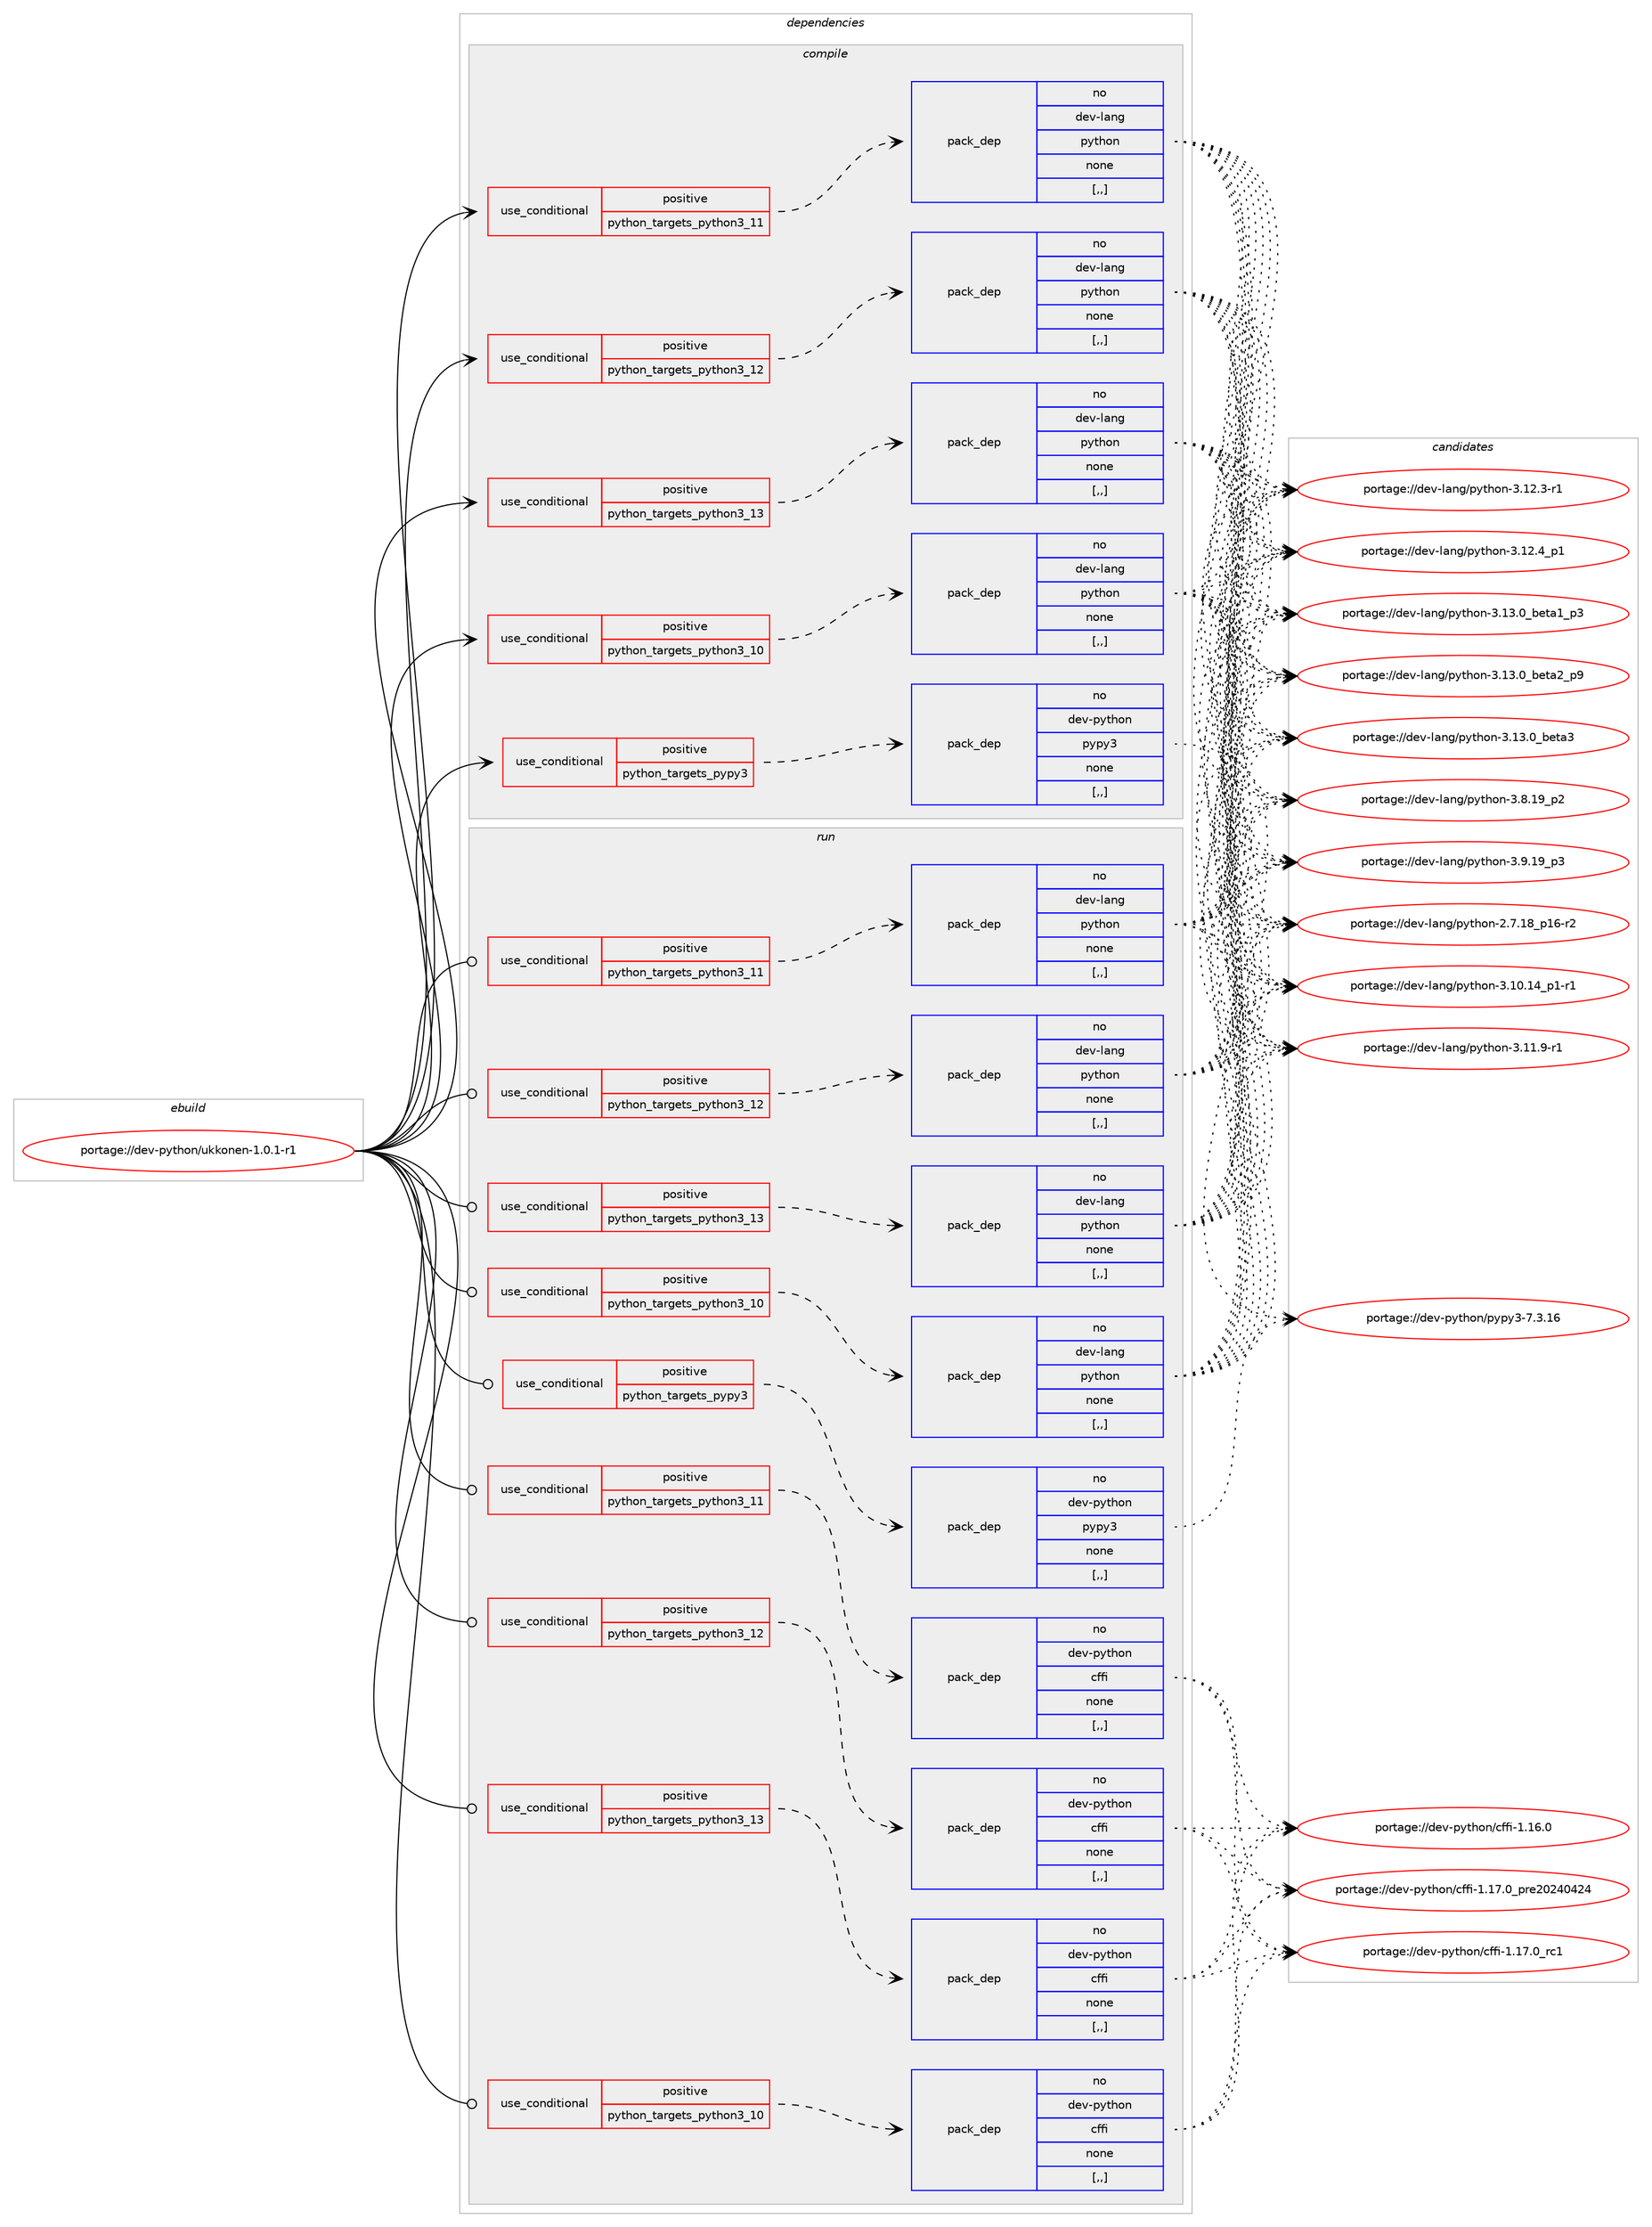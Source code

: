 digraph prolog {

# *************
# Graph options
# *************

newrank=true;
concentrate=true;
compound=true;
graph [rankdir=LR,fontname=Helvetica,fontsize=10,ranksep=1.5];#, ranksep=2.5, nodesep=0.2];
edge  [arrowhead=vee];
node  [fontname=Helvetica,fontsize=10];

# **********
# The ebuild
# **********

subgraph cluster_leftcol {
color=gray;
rank=same;
label=<<i>ebuild</i>>;
id [label="portage://dev-python/ukkonen-1.0.1-r1", color=red, width=4, href="../dev-python/ukkonen-1.0.1-r1.svg"];
}

# ****************
# The dependencies
# ****************

subgraph cluster_midcol {
color=gray;
label=<<i>dependencies</i>>;
subgraph cluster_compile {
fillcolor="#eeeeee";
style=filled;
label=<<i>compile</i>>;
subgraph cond39478 {
dependency162261 [label=<<TABLE BORDER="0" CELLBORDER="1" CELLSPACING="0" CELLPADDING="4"><TR><TD ROWSPAN="3" CELLPADDING="10">use_conditional</TD></TR><TR><TD>positive</TD></TR><TR><TD>python_targets_pypy3</TD></TR></TABLE>>, shape=none, color=red];
subgraph pack121543 {
dependency162262 [label=<<TABLE BORDER="0" CELLBORDER="1" CELLSPACING="0" CELLPADDING="4" WIDTH="220"><TR><TD ROWSPAN="6" CELLPADDING="30">pack_dep</TD></TR><TR><TD WIDTH="110">no</TD></TR><TR><TD>dev-python</TD></TR><TR><TD>pypy3</TD></TR><TR><TD>none</TD></TR><TR><TD>[,,]</TD></TR></TABLE>>, shape=none, color=blue];
}
dependency162261:e -> dependency162262:w [weight=20,style="dashed",arrowhead="vee"];
}
id:e -> dependency162261:w [weight=20,style="solid",arrowhead="vee"];
subgraph cond39479 {
dependency162263 [label=<<TABLE BORDER="0" CELLBORDER="1" CELLSPACING="0" CELLPADDING="4"><TR><TD ROWSPAN="3" CELLPADDING="10">use_conditional</TD></TR><TR><TD>positive</TD></TR><TR><TD>python_targets_python3_10</TD></TR></TABLE>>, shape=none, color=red];
subgraph pack121544 {
dependency162264 [label=<<TABLE BORDER="0" CELLBORDER="1" CELLSPACING="0" CELLPADDING="4" WIDTH="220"><TR><TD ROWSPAN="6" CELLPADDING="30">pack_dep</TD></TR><TR><TD WIDTH="110">no</TD></TR><TR><TD>dev-lang</TD></TR><TR><TD>python</TD></TR><TR><TD>none</TD></TR><TR><TD>[,,]</TD></TR></TABLE>>, shape=none, color=blue];
}
dependency162263:e -> dependency162264:w [weight=20,style="dashed",arrowhead="vee"];
}
id:e -> dependency162263:w [weight=20,style="solid",arrowhead="vee"];
subgraph cond39480 {
dependency162265 [label=<<TABLE BORDER="0" CELLBORDER="1" CELLSPACING="0" CELLPADDING="4"><TR><TD ROWSPAN="3" CELLPADDING="10">use_conditional</TD></TR><TR><TD>positive</TD></TR><TR><TD>python_targets_python3_11</TD></TR></TABLE>>, shape=none, color=red];
subgraph pack121545 {
dependency162266 [label=<<TABLE BORDER="0" CELLBORDER="1" CELLSPACING="0" CELLPADDING="4" WIDTH="220"><TR><TD ROWSPAN="6" CELLPADDING="30">pack_dep</TD></TR><TR><TD WIDTH="110">no</TD></TR><TR><TD>dev-lang</TD></TR><TR><TD>python</TD></TR><TR><TD>none</TD></TR><TR><TD>[,,]</TD></TR></TABLE>>, shape=none, color=blue];
}
dependency162265:e -> dependency162266:w [weight=20,style="dashed",arrowhead="vee"];
}
id:e -> dependency162265:w [weight=20,style="solid",arrowhead="vee"];
subgraph cond39481 {
dependency162267 [label=<<TABLE BORDER="0" CELLBORDER="1" CELLSPACING="0" CELLPADDING="4"><TR><TD ROWSPAN="3" CELLPADDING="10">use_conditional</TD></TR><TR><TD>positive</TD></TR><TR><TD>python_targets_python3_12</TD></TR></TABLE>>, shape=none, color=red];
subgraph pack121546 {
dependency162268 [label=<<TABLE BORDER="0" CELLBORDER="1" CELLSPACING="0" CELLPADDING="4" WIDTH="220"><TR><TD ROWSPAN="6" CELLPADDING="30">pack_dep</TD></TR><TR><TD WIDTH="110">no</TD></TR><TR><TD>dev-lang</TD></TR><TR><TD>python</TD></TR><TR><TD>none</TD></TR><TR><TD>[,,]</TD></TR></TABLE>>, shape=none, color=blue];
}
dependency162267:e -> dependency162268:w [weight=20,style="dashed",arrowhead="vee"];
}
id:e -> dependency162267:w [weight=20,style="solid",arrowhead="vee"];
subgraph cond39482 {
dependency162269 [label=<<TABLE BORDER="0" CELLBORDER="1" CELLSPACING="0" CELLPADDING="4"><TR><TD ROWSPAN="3" CELLPADDING="10">use_conditional</TD></TR><TR><TD>positive</TD></TR><TR><TD>python_targets_python3_13</TD></TR></TABLE>>, shape=none, color=red];
subgraph pack121547 {
dependency162270 [label=<<TABLE BORDER="0" CELLBORDER="1" CELLSPACING="0" CELLPADDING="4" WIDTH="220"><TR><TD ROWSPAN="6" CELLPADDING="30">pack_dep</TD></TR><TR><TD WIDTH="110">no</TD></TR><TR><TD>dev-lang</TD></TR><TR><TD>python</TD></TR><TR><TD>none</TD></TR><TR><TD>[,,]</TD></TR></TABLE>>, shape=none, color=blue];
}
dependency162269:e -> dependency162270:w [weight=20,style="dashed",arrowhead="vee"];
}
id:e -> dependency162269:w [weight=20,style="solid",arrowhead="vee"];
}
subgraph cluster_compileandrun {
fillcolor="#eeeeee";
style=filled;
label=<<i>compile and run</i>>;
}
subgraph cluster_run {
fillcolor="#eeeeee";
style=filled;
label=<<i>run</i>>;
subgraph cond39483 {
dependency162271 [label=<<TABLE BORDER="0" CELLBORDER="1" CELLSPACING="0" CELLPADDING="4"><TR><TD ROWSPAN="3" CELLPADDING="10">use_conditional</TD></TR><TR><TD>positive</TD></TR><TR><TD>python_targets_pypy3</TD></TR></TABLE>>, shape=none, color=red];
subgraph pack121548 {
dependency162272 [label=<<TABLE BORDER="0" CELLBORDER="1" CELLSPACING="0" CELLPADDING="4" WIDTH="220"><TR><TD ROWSPAN="6" CELLPADDING="30">pack_dep</TD></TR><TR><TD WIDTH="110">no</TD></TR><TR><TD>dev-python</TD></TR><TR><TD>pypy3</TD></TR><TR><TD>none</TD></TR><TR><TD>[,,]</TD></TR></TABLE>>, shape=none, color=blue];
}
dependency162271:e -> dependency162272:w [weight=20,style="dashed",arrowhead="vee"];
}
id:e -> dependency162271:w [weight=20,style="solid",arrowhead="odot"];
subgraph cond39484 {
dependency162273 [label=<<TABLE BORDER="0" CELLBORDER="1" CELLSPACING="0" CELLPADDING="4"><TR><TD ROWSPAN="3" CELLPADDING="10">use_conditional</TD></TR><TR><TD>positive</TD></TR><TR><TD>python_targets_python3_10</TD></TR></TABLE>>, shape=none, color=red];
subgraph pack121549 {
dependency162274 [label=<<TABLE BORDER="0" CELLBORDER="1" CELLSPACING="0" CELLPADDING="4" WIDTH="220"><TR><TD ROWSPAN="6" CELLPADDING="30">pack_dep</TD></TR><TR><TD WIDTH="110">no</TD></TR><TR><TD>dev-lang</TD></TR><TR><TD>python</TD></TR><TR><TD>none</TD></TR><TR><TD>[,,]</TD></TR></TABLE>>, shape=none, color=blue];
}
dependency162273:e -> dependency162274:w [weight=20,style="dashed",arrowhead="vee"];
}
id:e -> dependency162273:w [weight=20,style="solid",arrowhead="odot"];
subgraph cond39485 {
dependency162275 [label=<<TABLE BORDER="0" CELLBORDER="1" CELLSPACING="0" CELLPADDING="4"><TR><TD ROWSPAN="3" CELLPADDING="10">use_conditional</TD></TR><TR><TD>positive</TD></TR><TR><TD>python_targets_python3_10</TD></TR></TABLE>>, shape=none, color=red];
subgraph pack121550 {
dependency162276 [label=<<TABLE BORDER="0" CELLBORDER="1" CELLSPACING="0" CELLPADDING="4" WIDTH="220"><TR><TD ROWSPAN="6" CELLPADDING="30">pack_dep</TD></TR><TR><TD WIDTH="110">no</TD></TR><TR><TD>dev-python</TD></TR><TR><TD>cffi</TD></TR><TR><TD>none</TD></TR><TR><TD>[,,]</TD></TR></TABLE>>, shape=none, color=blue];
}
dependency162275:e -> dependency162276:w [weight=20,style="dashed",arrowhead="vee"];
}
id:e -> dependency162275:w [weight=20,style="solid",arrowhead="odot"];
subgraph cond39486 {
dependency162277 [label=<<TABLE BORDER="0" CELLBORDER="1" CELLSPACING="0" CELLPADDING="4"><TR><TD ROWSPAN="3" CELLPADDING="10">use_conditional</TD></TR><TR><TD>positive</TD></TR><TR><TD>python_targets_python3_11</TD></TR></TABLE>>, shape=none, color=red];
subgraph pack121551 {
dependency162278 [label=<<TABLE BORDER="0" CELLBORDER="1" CELLSPACING="0" CELLPADDING="4" WIDTH="220"><TR><TD ROWSPAN="6" CELLPADDING="30">pack_dep</TD></TR><TR><TD WIDTH="110">no</TD></TR><TR><TD>dev-lang</TD></TR><TR><TD>python</TD></TR><TR><TD>none</TD></TR><TR><TD>[,,]</TD></TR></TABLE>>, shape=none, color=blue];
}
dependency162277:e -> dependency162278:w [weight=20,style="dashed",arrowhead="vee"];
}
id:e -> dependency162277:w [weight=20,style="solid",arrowhead="odot"];
subgraph cond39487 {
dependency162279 [label=<<TABLE BORDER="0" CELLBORDER="1" CELLSPACING="0" CELLPADDING="4"><TR><TD ROWSPAN="3" CELLPADDING="10">use_conditional</TD></TR><TR><TD>positive</TD></TR><TR><TD>python_targets_python3_11</TD></TR></TABLE>>, shape=none, color=red];
subgraph pack121552 {
dependency162280 [label=<<TABLE BORDER="0" CELLBORDER="1" CELLSPACING="0" CELLPADDING="4" WIDTH="220"><TR><TD ROWSPAN="6" CELLPADDING="30">pack_dep</TD></TR><TR><TD WIDTH="110">no</TD></TR><TR><TD>dev-python</TD></TR><TR><TD>cffi</TD></TR><TR><TD>none</TD></TR><TR><TD>[,,]</TD></TR></TABLE>>, shape=none, color=blue];
}
dependency162279:e -> dependency162280:w [weight=20,style="dashed",arrowhead="vee"];
}
id:e -> dependency162279:w [weight=20,style="solid",arrowhead="odot"];
subgraph cond39488 {
dependency162281 [label=<<TABLE BORDER="0" CELLBORDER="1" CELLSPACING="0" CELLPADDING="4"><TR><TD ROWSPAN="3" CELLPADDING="10">use_conditional</TD></TR><TR><TD>positive</TD></TR><TR><TD>python_targets_python3_12</TD></TR></TABLE>>, shape=none, color=red];
subgraph pack121553 {
dependency162282 [label=<<TABLE BORDER="0" CELLBORDER="1" CELLSPACING="0" CELLPADDING="4" WIDTH="220"><TR><TD ROWSPAN="6" CELLPADDING="30">pack_dep</TD></TR><TR><TD WIDTH="110">no</TD></TR><TR><TD>dev-lang</TD></TR><TR><TD>python</TD></TR><TR><TD>none</TD></TR><TR><TD>[,,]</TD></TR></TABLE>>, shape=none, color=blue];
}
dependency162281:e -> dependency162282:w [weight=20,style="dashed",arrowhead="vee"];
}
id:e -> dependency162281:w [weight=20,style="solid",arrowhead="odot"];
subgraph cond39489 {
dependency162283 [label=<<TABLE BORDER="0" CELLBORDER="1" CELLSPACING="0" CELLPADDING="4"><TR><TD ROWSPAN="3" CELLPADDING="10">use_conditional</TD></TR><TR><TD>positive</TD></TR><TR><TD>python_targets_python3_12</TD></TR></TABLE>>, shape=none, color=red];
subgraph pack121554 {
dependency162284 [label=<<TABLE BORDER="0" CELLBORDER="1" CELLSPACING="0" CELLPADDING="4" WIDTH="220"><TR><TD ROWSPAN="6" CELLPADDING="30">pack_dep</TD></TR><TR><TD WIDTH="110">no</TD></TR><TR><TD>dev-python</TD></TR><TR><TD>cffi</TD></TR><TR><TD>none</TD></TR><TR><TD>[,,]</TD></TR></TABLE>>, shape=none, color=blue];
}
dependency162283:e -> dependency162284:w [weight=20,style="dashed",arrowhead="vee"];
}
id:e -> dependency162283:w [weight=20,style="solid",arrowhead="odot"];
subgraph cond39490 {
dependency162285 [label=<<TABLE BORDER="0" CELLBORDER="1" CELLSPACING="0" CELLPADDING="4"><TR><TD ROWSPAN="3" CELLPADDING="10">use_conditional</TD></TR><TR><TD>positive</TD></TR><TR><TD>python_targets_python3_13</TD></TR></TABLE>>, shape=none, color=red];
subgraph pack121555 {
dependency162286 [label=<<TABLE BORDER="0" CELLBORDER="1" CELLSPACING="0" CELLPADDING="4" WIDTH="220"><TR><TD ROWSPAN="6" CELLPADDING="30">pack_dep</TD></TR><TR><TD WIDTH="110">no</TD></TR><TR><TD>dev-lang</TD></TR><TR><TD>python</TD></TR><TR><TD>none</TD></TR><TR><TD>[,,]</TD></TR></TABLE>>, shape=none, color=blue];
}
dependency162285:e -> dependency162286:w [weight=20,style="dashed",arrowhead="vee"];
}
id:e -> dependency162285:w [weight=20,style="solid",arrowhead="odot"];
subgraph cond39491 {
dependency162287 [label=<<TABLE BORDER="0" CELLBORDER="1" CELLSPACING="0" CELLPADDING="4"><TR><TD ROWSPAN="3" CELLPADDING="10">use_conditional</TD></TR><TR><TD>positive</TD></TR><TR><TD>python_targets_python3_13</TD></TR></TABLE>>, shape=none, color=red];
subgraph pack121556 {
dependency162288 [label=<<TABLE BORDER="0" CELLBORDER="1" CELLSPACING="0" CELLPADDING="4" WIDTH="220"><TR><TD ROWSPAN="6" CELLPADDING="30">pack_dep</TD></TR><TR><TD WIDTH="110">no</TD></TR><TR><TD>dev-python</TD></TR><TR><TD>cffi</TD></TR><TR><TD>none</TD></TR><TR><TD>[,,]</TD></TR></TABLE>>, shape=none, color=blue];
}
dependency162287:e -> dependency162288:w [weight=20,style="dashed",arrowhead="vee"];
}
id:e -> dependency162287:w [weight=20,style="solid",arrowhead="odot"];
}
}

# **************
# The candidates
# **************

subgraph cluster_choices {
rank=same;
color=gray;
label=<<i>candidates</i>>;

subgraph choice121543 {
color=black;
nodesep=1;
choice10010111845112121116104111110471121211121215145554651464954 [label="portage://dev-python/pypy3-7.3.16", color=red, width=4,href="../dev-python/pypy3-7.3.16.svg"];
dependency162262:e -> choice10010111845112121116104111110471121211121215145554651464954:w [style=dotted,weight="100"];
}
subgraph choice121544 {
color=black;
nodesep=1;
choice100101118451089711010347112121116104111110455046554649569511249544511450 [label="portage://dev-lang/python-2.7.18_p16-r2", color=red, width=4,href="../dev-lang/python-2.7.18_p16-r2.svg"];
choice100101118451089711010347112121116104111110455146494846495295112494511449 [label="portage://dev-lang/python-3.10.14_p1-r1", color=red, width=4,href="../dev-lang/python-3.10.14_p1-r1.svg"];
choice100101118451089711010347112121116104111110455146494946574511449 [label="portage://dev-lang/python-3.11.9-r1", color=red, width=4,href="../dev-lang/python-3.11.9-r1.svg"];
choice100101118451089711010347112121116104111110455146495046514511449 [label="portage://dev-lang/python-3.12.3-r1", color=red, width=4,href="../dev-lang/python-3.12.3-r1.svg"];
choice100101118451089711010347112121116104111110455146495046529511249 [label="portage://dev-lang/python-3.12.4_p1", color=red, width=4,href="../dev-lang/python-3.12.4_p1.svg"];
choice10010111845108971101034711212111610411111045514649514648959810111697499511251 [label="portage://dev-lang/python-3.13.0_beta1_p3", color=red, width=4,href="../dev-lang/python-3.13.0_beta1_p3.svg"];
choice10010111845108971101034711212111610411111045514649514648959810111697509511257 [label="portage://dev-lang/python-3.13.0_beta2_p9", color=red, width=4,href="../dev-lang/python-3.13.0_beta2_p9.svg"];
choice1001011184510897110103471121211161041111104551464951464895981011169751 [label="portage://dev-lang/python-3.13.0_beta3", color=red, width=4,href="../dev-lang/python-3.13.0_beta3.svg"];
choice100101118451089711010347112121116104111110455146564649579511250 [label="portage://dev-lang/python-3.8.19_p2", color=red, width=4,href="../dev-lang/python-3.8.19_p2.svg"];
choice100101118451089711010347112121116104111110455146574649579511251 [label="portage://dev-lang/python-3.9.19_p3", color=red, width=4,href="../dev-lang/python-3.9.19_p3.svg"];
dependency162264:e -> choice100101118451089711010347112121116104111110455046554649569511249544511450:w [style=dotted,weight="100"];
dependency162264:e -> choice100101118451089711010347112121116104111110455146494846495295112494511449:w [style=dotted,weight="100"];
dependency162264:e -> choice100101118451089711010347112121116104111110455146494946574511449:w [style=dotted,weight="100"];
dependency162264:e -> choice100101118451089711010347112121116104111110455146495046514511449:w [style=dotted,weight="100"];
dependency162264:e -> choice100101118451089711010347112121116104111110455146495046529511249:w [style=dotted,weight="100"];
dependency162264:e -> choice10010111845108971101034711212111610411111045514649514648959810111697499511251:w [style=dotted,weight="100"];
dependency162264:e -> choice10010111845108971101034711212111610411111045514649514648959810111697509511257:w [style=dotted,weight="100"];
dependency162264:e -> choice1001011184510897110103471121211161041111104551464951464895981011169751:w [style=dotted,weight="100"];
dependency162264:e -> choice100101118451089711010347112121116104111110455146564649579511250:w [style=dotted,weight="100"];
dependency162264:e -> choice100101118451089711010347112121116104111110455146574649579511251:w [style=dotted,weight="100"];
}
subgraph choice121545 {
color=black;
nodesep=1;
choice100101118451089711010347112121116104111110455046554649569511249544511450 [label="portage://dev-lang/python-2.7.18_p16-r2", color=red, width=4,href="../dev-lang/python-2.7.18_p16-r2.svg"];
choice100101118451089711010347112121116104111110455146494846495295112494511449 [label="portage://dev-lang/python-3.10.14_p1-r1", color=red, width=4,href="../dev-lang/python-3.10.14_p1-r1.svg"];
choice100101118451089711010347112121116104111110455146494946574511449 [label="portage://dev-lang/python-3.11.9-r1", color=red, width=4,href="../dev-lang/python-3.11.9-r1.svg"];
choice100101118451089711010347112121116104111110455146495046514511449 [label="portage://dev-lang/python-3.12.3-r1", color=red, width=4,href="../dev-lang/python-3.12.3-r1.svg"];
choice100101118451089711010347112121116104111110455146495046529511249 [label="portage://dev-lang/python-3.12.4_p1", color=red, width=4,href="../dev-lang/python-3.12.4_p1.svg"];
choice10010111845108971101034711212111610411111045514649514648959810111697499511251 [label="portage://dev-lang/python-3.13.0_beta1_p3", color=red, width=4,href="../dev-lang/python-3.13.0_beta1_p3.svg"];
choice10010111845108971101034711212111610411111045514649514648959810111697509511257 [label="portage://dev-lang/python-3.13.0_beta2_p9", color=red, width=4,href="../dev-lang/python-3.13.0_beta2_p9.svg"];
choice1001011184510897110103471121211161041111104551464951464895981011169751 [label="portage://dev-lang/python-3.13.0_beta3", color=red, width=4,href="../dev-lang/python-3.13.0_beta3.svg"];
choice100101118451089711010347112121116104111110455146564649579511250 [label="portage://dev-lang/python-3.8.19_p2", color=red, width=4,href="../dev-lang/python-3.8.19_p2.svg"];
choice100101118451089711010347112121116104111110455146574649579511251 [label="portage://dev-lang/python-3.9.19_p3", color=red, width=4,href="../dev-lang/python-3.9.19_p3.svg"];
dependency162266:e -> choice100101118451089711010347112121116104111110455046554649569511249544511450:w [style=dotted,weight="100"];
dependency162266:e -> choice100101118451089711010347112121116104111110455146494846495295112494511449:w [style=dotted,weight="100"];
dependency162266:e -> choice100101118451089711010347112121116104111110455146494946574511449:w [style=dotted,weight="100"];
dependency162266:e -> choice100101118451089711010347112121116104111110455146495046514511449:w [style=dotted,weight="100"];
dependency162266:e -> choice100101118451089711010347112121116104111110455146495046529511249:w [style=dotted,weight="100"];
dependency162266:e -> choice10010111845108971101034711212111610411111045514649514648959810111697499511251:w [style=dotted,weight="100"];
dependency162266:e -> choice10010111845108971101034711212111610411111045514649514648959810111697509511257:w [style=dotted,weight="100"];
dependency162266:e -> choice1001011184510897110103471121211161041111104551464951464895981011169751:w [style=dotted,weight="100"];
dependency162266:e -> choice100101118451089711010347112121116104111110455146564649579511250:w [style=dotted,weight="100"];
dependency162266:e -> choice100101118451089711010347112121116104111110455146574649579511251:w [style=dotted,weight="100"];
}
subgraph choice121546 {
color=black;
nodesep=1;
choice100101118451089711010347112121116104111110455046554649569511249544511450 [label="portage://dev-lang/python-2.7.18_p16-r2", color=red, width=4,href="../dev-lang/python-2.7.18_p16-r2.svg"];
choice100101118451089711010347112121116104111110455146494846495295112494511449 [label="portage://dev-lang/python-3.10.14_p1-r1", color=red, width=4,href="../dev-lang/python-3.10.14_p1-r1.svg"];
choice100101118451089711010347112121116104111110455146494946574511449 [label="portage://dev-lang/python-3.11.9-r1", color=red, width=4,href="../dev-lang/python-3.11.9-r1.svg"];
choice100101118451089711010347112121116104111110455146495046514511449 [label="portage://dev-lang/python-3.12.3-r1", color=red, width=4,href="../dev-lang/python-3.12.3-r1.svg"];
choice100101118451089711010347112121116104111110455146495046529511249 [label="portage://dev-lang/python-3.12.4_p1", color=red, width=4,href="../dev-lang/python-3.12.4_p1.svg"];
choice10010111845108971101034711212111610411111045514649514648959810111697499511251 [label="portage://dev-lang/python-3.13.0_beta1_p3", color=red, width=4,href="../dev-lang/python-3.13.0_beta1_p3.svg"];
choice10010111845108971101034711212111610411111045514649514648959810111697509511257 [label="portage://dev-lang/python-3.13.0_beta2_p9", color=red, width=4,href="../dev-lang/python-3.13.0_beta2_p9.svg"];
choice1001011184510897110103471121211161041111104551464951464895981011169751 [label="portage://dev-lang/python-3.13.0_beta3", color=red, width=4,href="../dev-lang/python-3.13.0_beta3.svg"];
choice100101118451089711010347112121116104111110455146564649579511250 [label="portage://dev-lang/python-3.8.19_p2", color=red, width=4,href="../dev-lang/python-3.8.19_p2.svg"];
choice100101118451089711010347112121116104111110455146574649579511251 [label="portage://dev-lang/python-3.9.19_p3", color=red, width=4,href="../dev-lang/python-3.9.19_p3.svg"];
dependency162268:e -> choice100101118451089711010347112121116104111110455046554649569511249544511450:w [style=dotted,weight="100"];
dependency162268:e -> choice100101118451089711010347112121116104111110455146494846495295112494511449:w [style=dotted,weight="100"];
dependency162268:e -> choice100101118451089711010347112121116104111110455146494946574511449:w [style=dotted,weight="100"];
dependency162268:e -> choice100101118451089711010347112121116104111110455146495046514511449:w [style=dotted,weight="100"];
dependency162268:e -> choice100101118451089711010347112121116104111110455146495046529511249:w [style=dotted,weight="100"];
dependency162268:e -> choice10010111845108971101034711212111610411111045514649514648959810111697499511251:w [style=dotted,weight="100"];
dependency162268:e -> choice10010111845108971101034711212111610411111045514649514648959810111697509511257:w [style=dotted,weight="100"];
dependency162268:e -> choice1001011184510897110103471121211161041111104551464951464895981011169751:w [style=dotted,weight="100"];
dependency162268:e -> choice100101118451089711010347112121116104111110455146564649579511250:w [style=dotted,weight="100"];
dependency162268:e -> choice100101118451089711010347112121116104111110455146574649579511251:w [style=dotted,weight="100"];
}
subgraph choice121547 {
color=black;
nodesep=1;
choice100101118451089711010347112121116104111110455046554649569511249544511450 [label="portage://dev-lang/python-2.7.18_p16-r2", color=red, width=4,href="../dev-lang/python-2.7.18_p16-r2.svg"];
choice100101118451089711010347112121116104111110455146494846495295112494511449 [label="portage://dev-lang/python-3.10.14_p1-r1", color=red, width=4,href="../dev-lang/python-3.10.14_p1-r1.svg"];
choice100101118451089711010347112121116104111110455146494946574511449 [label="portage://dev-lang/python-3.11.9-r1", color=red, width=4,href="../dev-lang/python-3.11.9-r1.svg"];
choice100101118451089711010347112121116104111110455146495046514511449 [label="portage://dev-lang/python-3.12.3-r1", color=red, width=4,href="../dev-lang/python-3.12.3-r1.svg"];
choice100101118451089711010347112121116104111110455146495046529511249 [label="portage://dev-lang/python-3.12.4_p1", color=red, width=4,href="../dev-lang/python-3.12.4_p1.svg"];
choice10010111845108971101034711212111610411111045514649514648959810111697499511251 [label="portage://dev-lang/python-3.13.0_beta1_p3", color=red, width=4,href="../dev-lang/python-3.13.0_beta1_p3.svg"];
choice10010111845108971101034711212111610411111045514649514648959810111697509511257 [label="portage://dev-lang/python-3.13.0_beta2_p9", color=red, width=4,href="../dev-lang/python-3.13.0_beta2_p9.svg"];
choice1001011184510897110103471121211161041111104551464951464895981011169751 [label="portage://dev-lang/python-3.13.0_beta3", color=red, width=4,href="../dev-lang/python-3.13.0_beta3.svg"];
choice100101118451089711010347112121116104111110455146564649579511250 [label="portage://dev-lang/python-3.8.19_p2", color=red, width=4,href="../dev-lang/python-3.8.19_p2.svg"];
choice100101118451089711010347112121116104111110455146574649579511251 [label="portage://dev-lang/python-3.9.19_p3", color=red, width=4,href="../dev-lang/python-3.9.19_p3.svg"];
dependency162270:e -> choice100101118451089711010347112121116104111110455046554649569511249544511450:w [style=dotted,weight="100"];
dependency162270:e -> choice100101118451089711010347112121116104111110455146494846495295112494511449:w [style=dotted,weight="100"];
dependency162270:e -> choice100101118451089711010347112121116104111110455146494946574511449:w [style=dotted,weight="100"];
dependency162270:e -> choice100101118451089711010347112121116104111110455146495046514511449:w [style=dotted,weight="100"];
dependency162270:e -> choice100101118451089711010347112121116104111110455146495046529511249:w [style=dotted,weight="100"];
dependency162270:e -> choice10010111845108971101034711212111610411111045514649514648959810111697499511251:w [style=dotted,weight="100"];
dependency162270:e -> choice10010111845108971101034711212111610411111045514649514648959810111697509511257:w [style=dotted,weight="100"];
dependency162270:e -> choice1001011184510897110103471121211161041111104551464951464895981011169751:w [style=dotted,weight="100"];
dependency162270:e -> choice100101118451089711010347112121116104111110455146564649579511250:w [style=dotted,weight="100"];
dependency162270:e -> choice100101118451089711010347112121116104111110455146574649579511251:w [style=dotted,weight="100"];
}
subgraph choice121548 {
color=black;
nodesep=1;
choice10010111845112121116104111110471121211121215145554651464954 [label="portage://dev-python/pypy3-7.3.16", color=red, width=4,href="../dev-python/pypy3-7.3.16.svg"];
dependency162272:e -> choice10010111845112121116104111110471121211121215145554651464954:w [style=dotted,weight="100"];
}
subgraph choice121549 {
color=black;
nodesep=1;
choice100101118451089711010347112121116104111110455046554649569511249544511450 [label="portage://dev-lang/python-2.7.18_p16-r2", color=red, width=4,href="../dev-lang/python-2.7.18_p16-r2.svg"];
choice100101118451089711010347112121116104111110455146494846495295112494511449 [label="portage://dev-lang/python-3.10.14_p1-r1", color=red, width=4,href="../dev-lang/python-3.10.14_p1-r1.svg"];
choice100101118451089711010347112121116104111110455146494946574511449 [label="portage://dev-lang/python-3.11.9-r1", color=red, width=4,href="../dev-lang/python-3.11.9-r1.svg"];
choice100101118451089711010347112121116104111110455146495046514511449 [label="portage://dev-lang/python-3.12.3-r1", color=red, width=4,href="../dev-lang/python-3.12.3-r1.svg"];
choice100101118451089711010347112121116104111110455146495046529511249 [label="portage://dev-lang/python-3.12.4_p1", color=red, width=4,href="../dev-lang/python-3.12.4_p1.svg"];
choice10010111845108971101034711212111610411111045514649514648959810111697499511251 [label="portage://dev-lang/python-3.13.0_beta1_p3", color=red, width=4,href="../dev-lang/python-3.13.0_beta1_p3.svg"];
choice10010111845108971101034711212111610411111045514649514648959810111697509511257 [label="portage://dev-lang/python-3.13.0_beta2_p9", color=red, width=4,href="../dev-lang/python-3.13.0_beta2_p9.svg"];
choice1001011184510897110103471121211161041111104551464951464895981011169751 [label="portage://dev-lang/python-3.13.0_beta3", color=red, width=4,href="../dev-lang/python-3.13.0_beta3.svg"];
choice100101118451089711010347112121116104111110455146564649579511250 [label="portage://dev-lang/python-3.8.19_p2", color=red, width=4,href="../dev-lang/python-3.8.19_p2.svg"];
choice100101118451089711010347112121116104111110455146574649579511251 [label="portage://dev-lang/python-3.9.19_p3", color=red, width=4,href="../dev-lang/python-3.9.19_p3.svg"];
dependency162274:e -> choice100101118451089711010347112121116104111110455046554649569511249544511450:w [style=dotted,weight="100"];
dependency162274:e -> choice100101118451089711010347112121116104111110455146494846495295112494511449:w [style=dotted,weight="100"];
dependency162274:e -> choice100101118451089711010347112121116104111110455146494946574511449:w [style=dotted,weight="100"];
dependency162274:e -> choice100101118451089711010347112121116104111110455146495046514511449:w [style=dotted,weight="100"];
dependency162274:e -> choice100101118451089711010347112121116104111110455146495046529511249:w [style=dotted,weight="100"];
dependency162274:e -> choice10010111845108971101034711212111610411111045514649514648959810111697499511251:w [style=dotted,weight="100"];
dependency162274:e -> choice10010111845108971101034711212111610411111045514649514648959810111697509511257:w [style=dotted,weight="100"];
dependency162274:e -> choice1001011184510897110103471121211161041111104551464951464895981011169751:w [style=dotted,weight="100"];
dependency162274:e -> choice100101118451089711010347112121116104111110455146564649579511250:w [style=dotted,weight="100"];
dependency162274:e -> choice100101118451089711010347112121116104111110455146574649579511251:w [style=dotted,weight="100"];
}
subgraph choice121550 {
color=black;
nodesep=1;
choice10010111845112121116104111110479910210210545494649544648 [label="portage://dev-python/cffi-1.16.0", color=red, width=4,href="../dev-python/cffi-1.16.0.svg"];
choice10010111845112121116104111110479910210210545494649554648951121141015048505248525052 [label="portage://dev-python/cffi-1.17.0_pre20240424", color=red, width=4,href="../dev-python/cffi-1.17.0_pre20240424.svg"];
choice10010111845112121116104111110479910210210545494649554648951149949 [label="portage://dev-python/cffi-1.17.0_rc1", color=red, width=4,href="../dev-python/cffi-1.17.0_rc1.svg"];
dependency162276:e -> choice10010111845112121116104111110479910210210545494649544648:w [style=dotted,weight="100"];
dependency162276:e -> choice10010111845112121116104111110479910210210545494649554648951121141015048505248525052:w [style=dotted,weight="100"];
dependency162276:e -> choice10010111845112121116104111110479910210210545494649554648951149949:w [style=dotted,weight="100"];
}
subgraph choice121551 {
color=black;
nodesep=1;
choice100101118451089711010347112121116104111110455046554649569511249544511450 [label="portage://dev-lang/python-2.7.18_p16-r2", color=red, width=4,href="../dev-lang/python-2.7.18_p16-r2.svg"];
choice100101118451089711010347112121116104111110455146494846495295112494511449 [label="portage://dev-lang/python-3.10.14_p1-r1", color=red, width=4,href="../dev-lang/python-3.10.14_p1-r1.svg"];
choice100101118451089711010347112121116104111110455146494946574511449 [label="portage://dev-lang/python-3.11.9-r1", color=red, width=4,href="../dev-lang/python-3.11.9-r1.svg"];
choice100101118451089711010347112121116104111110455146495046514511449 [label="portage://dev-lang/python-3.12.3-r1", color=red, width=4,href="../dev-lang/python-3.12.3-r1.svg"];
choice100101118451089711010347112121116104111110455146495046529511249 [label="portage://dev-lang/python-3.12.4_p1", color=red, width=4,href="../dev-lang/python-3.12.4_p1.svg"];
choice10010111845108971101034711212111610411111045514649514648959810111697499511251 [label="portage://dev-lang/python-3.13.0_beta1_p3", color=red, width=4,href="../dev-lang/python-3.13.0_beta1_p3.svg"];
choice10010111845108971101034711212111610411111045514649514648959810111697509511257 [label="portage://dev-lang/python-3.13.0_beta2_p9", color=red, width=4,href="../dev-lang/python-3.13.0_beta2_p9.svg"];
choice1001011184510897110103471121211161041111104551464951464895981011169751 [label="portage://dev-lang/python-3.13.0_beta3", color=red, width=4,href="../dev-lang/python-3.13.0_beta3.svg"];
choice100101118451089711010347112121116104111110455146564649579511250 [label="portage://dev-lang/python-3.8.19_p2", color=red, width=4,href="../dev-lang/python-3.8.19_p2.svg"];
choice100101118451089711010347112121116104111110455146574649579511251 [label="portage://dev-lang/python-3.9.19_p3", color=red, width=4,href="../dev-lang/python-3.9.19_p3.svg"];
dependency162278:e -> choice100101118451089711010347112121116104111110455046554649569511249544511450:w [style=dotted,weight="100"];
dependency162278:e -> choice100101118451089711010347112121116104111110455146494846495295112494511449:w [style=dotted,weight="100"];
dependency162278:e -> choice100101118451089711010347112121116104111110455146494946574511449:w [style=dotted,weight="100"];
dependency162278:e -> choice100101118451089711010347112121116104111110455146495046514511449:w [style=dotted,weight="100"];
dependency162278:e -> choice100101118451089711010347112121116104111110455146495046529511249:w [style=dotted,weight="100"];
dependency162278:e -> choice10010111845108971101034711212111610411111045514649514648959810111697499511251:w [style=dotted,weight="100"];
dependency162278:e -> choice10010111845108971101034711212111610411111045514649514648959810111697509511257:w [style=dotted,weight="100"];
dependency162278:e -> choice1001011184510897110103471121211161041111104551464951464895981011169751:w [style=dotted,weight="100"];
dependency162278:e -> choice100101118451089711010347112121116104111110455146564649579511250:w [style=dotted,weight="100"];
dependency162278:e -> choice100101118451089711010347112121116104111110455146574649579511251:w [style=dotted,weight="100"];
}
subgraph choice121552 {
color=black;
nodesep=1;
choice10010111845112121116104111110479910210210545494649544648 [label="portage://dev-python/cffi-1.16.0", color=red, width=4,href="../dev-python/cffi-1.16.0.svg"];
choice10010111845112121116104111110479910210210545494649554648951121141015048505248525052 [label="portage://dev-python/cffi-1.17.0_pre20240424", color=red, width=4,href="../dev-python/cffi-1.17.0_pre20240424.svg"];
choice10010111845112121116104111110479910210210545494649554648951149949 [label="portage://dev-python/cffi-1.17.0_rc1", color=red, width=4,href="../dev-python/cffi-1.17.0_rc1.svg"];
dependency162280:e -> choice10010111845112121116104111110479910210210545494649544648:w [style=dotted,weight="100"];
dependency162280:e -> choice10010111845112121116104111110479910210210545494649554648951121141015048505248525052:w [style=dotted,weight="100"];
dependency162280:e -> choice10010111845112121116104111110479910210210545494649554648951149949:w [style=dotted,weight="100"];
}
subgraph choice121553 {
color=black;
nodesep=1;
choice100101118451089711010347112121116104111110455046554649569511249544511450 [label="portage://dev-lang/python-2.7.18_p16-r2", color=red, width=4,href="../dev-lang/python-2.7.18_p16-r2.svg"];
choice100101118451089711010347112121116104111110455146494846495295112494511449 [label="portage://dev-lang/python-3.10.14_p1-r1", color=red, width=4,href="../dev-lang/python-3.10.14_p1-r1.svg"];
choice100101118451089711010347112121116104111110455146494946574511449 [label="portage://dev-lang/python-3.11.9-r1", color=red, width=4,href="../dev-lang/python-3.11.9-r1.svg"];
choice100101118451089711010347112121116104111110455146495046514511449 [label="portage://dev-lang/python-3.12.3-r1", color=red, width=4,href="../dev-lang/python-3.12.3-r1.svg"];
choice100101118451089711010347112121116104111110455146495046529511249 [label="portage://dev-lang/python-3.12.4_p1", color=red, width=4,href="../dev-lang/python-3.12.4_p1.svg"];
choice10010111845108971101034711212111610411111045514649514648959810111697499511251 [label="portage://dev-lang/python-3.13.0_beta1_p3", color=red, width=4,href="../dev-lang/python-3.13.0_beta1_p3.svg"];
choice10010111845108971101034711212111610411111045514649514648959810111697509511257 [label="portage://dev-lang/python-3.13.0_beta2_p9", color=red, width=4,href="../dev-lang/python-3.13.0_beta2_p9.svg"];
choice1001011184510897110103471121211161041111104551464951464895981011169751 [label="portage://dev-lang/python-3.13.0_beta3", color=red, width=4,href="../dev-lang/python-3.13.0_beta3.svg"];
choice100101118451089711010347112121116104111110455146564649579511250 [label="portage://dev-lang/python-3.8.19_p2", color=red, width=4,href="../dev-lang/python-3.8.19_p2.svg"];
choice100101118451089711010347112121116104111110455146574649579511251 [label="portage://dev-lang/python-3.9.19_p3", color=red, width=4,href="../dev-lang/python-3.9.19_p3.svg"];
dependency162282:e -> choice100101118451089711010347112121116104111110455046554649569511249544511450:w [style=dotted,weight="100"];
dependency162282:e -> choice100101118451089711010347112121116104111110455146494846495295112494511449:w [style=dotted,weight="100"];
dependency162282:e -> choice100101118451089711010347112121116104111110455146494946574511449:w [style=dotted,weight="100"];
dependency162282:e -> choice100101118451089711010347112121116104111110455146495046514511449:w [style=dotted,weight="100"];
dependency162282:e -> choice100101118451089711010347112121116104111110455146495046529511249:w [style=dotted,weight="100"];
dependency162282:e -> choice10010111845108971101034711212111610411111045514649514648959810111697499511251:w [style=dotted,weight="100"];
dependency162282:e -> choice10010111845108971101034711212111610411111045514649514648959810111697509511257:w [style=dotted,weight="100"];
dependency162282:e -> choice1001011184510897110103471121211161041111104551464951464895981011169751:w [style=dotted,weight="100"];
dependency162282:e -> choice100101118451089711010347112121116104111110455146564649579511250:w [style=dotted,weight="100"];
dependency162282:e -> choice100101118451089711010347112121116104111110455146574649579511251:w [style=dotted,weight="100"];
}
subgraph choice121554 {
color=black;
nodesep=1;
choice10010111845112121116104111110479910210210545494649544648 [label="portage://dev-python/cffi-1.16.0", color=red, width=4,href="../dev-python/cffi-1.16.0.svg"];
choice10010111845112121116104111110479910210210545494649554648951121141015048505248525052 [label="portage://dev-python/cffi-1.17.0_pre20240424", color=red, width=4,href="../dev-python/cffi-1.17.0_pre20240424.svg"];
choice10010111845112121116104111110479910210210545494649554648951149949 [label="portage://dev-python/cffi-1.17.0_rc1", color=red, width=4,href="../dev-python/cffi-1.17.0_rc1.svg"];
dependency162284:e -> choice10010111845112121116104111110479910210210545494649544648:w [style=dotted,weight="100"];
dependency162284:e -> choice10010111845112121116104111110479910210210545494649554648951121141015048505248525052:w [style=dotted,weight="100"];
dependency162284:e -> choice10010111845112121116104111110479910210210545494649554648951149949:w [style=dotted,weight="100"];
}
subgraph choice121555 {
color=black;
nodesep=1;
choice100101118451089711010347112121116104111110455046554649569511249544511450 [label="portage://dev-lang/python-2.7.18_p16-r2", color=red, width=4,href="../dev-lang/python-2.7.18_p16-r2.svg"];
choice100101118451089711010347112121116104111110455146494846495295112494511449 [label="portage://dev-lang/python-3.10.14_p1-r1", color=red, width=4,href="../dev-lang/python-3.10.14_p1-r1.svg"];
choice100101118451089711010347112121116104111110455146494946574511449 [label="portage://dev-lang/python-3.11.9-r1", color=red, width=4,href="../dev-lang/python-3.11.9-r1.svg"];
choice100101118451089711010347112121116104111110455146495046514511449 [label="portage://dev-lang/python-3.12.3-r1", color=red, width=4,href="../dev-lang/python-3.12.3-r1.svg"];
choice100101118451089711010347112121116104111110455146495046529511249 [label="portage://dev-lang/python-3.12.4_p1", color=red, width=4,href="../dev-lang/python-3.12.4_p1.svg"];
choice10010111845108971101034711212111610411111045514649514648959810111697499511251 [label="portage://dev-lang/python-3.13.0_beta1_p3", color=red, width=4,href="../dev-lang/python-3.13.0_beta1_p3.svg"];
choice10010111845108971101034711212111610411111045514649514648959810111697509511257 [label="portage://dev-lang/python-3.13.0_beta2_p9", color=red, width=4,href="../dev-lang/python-3.13.0_beta2_p9.svg"];
choice1001011184510897110103471121211161041111104551464951464895981011169751 [label="portage://dev-lang/python-3.13.0_beta3", color=red, width=4,href="../dev-lang/python-3.13.0_beta3.svg"];
choice100101118451089711010347112121116104111110455146564649579511250 [label="portage://dev-lang/python-3.8.19_p2", color=red, width=4,href="../dev-lang/python-3.8.19_p2.svg"];
choice100101118451089711010347112121116104111110455146574649579511251 [label="portage://dev-lang/python-3.9.19_p3", color=red, width=4,href="../dev-lang/python-3.9.19_p3.svg"];
dependency162286:e -> choice100101118451089711010347112121116104111110455046554649569511249544511450:w [style=dotted,weight="100"];
dependency162286:e -> choice100101118451089711010347112121116104111110455146494846495295112494511449:w [style=dotted,weight="100"];
dependency162286:e -> choice100101118451089711010347112121116104111110455146494946574511449:w [style=dotted,weight="100"];
dependency162286:e -> choice100101118451089711010347112121116104111110455146495046514511449:w [style=dotted,weight="100"];
dependency162286:e -> choice100101118451089711010347112121116104111110455146495046529511249:w [style=dotted,weight="100"];
dependency162286:e -> choice10010111845108971101034711212111610411111045514649514648959810111697499511251:w [style=dotted,weight="100"];
dependency162286:e -> choice10010111845108971101034711212111610411111045514649514648959810111697509511257:w [style=dotted,weight="100"];
dependency162286:e -> choice1001011184510897110103471121211161041111104551464951464895981011169751:w [style=dotted,weight="100"];
dependency162286:e -> choice100101118451089711010347112121116104111110455146564649579511250:w [style=dotted,weight="100"];
dependency162286:e -> choice100101118451089711010347112121116104111110455146574649579511251:w [style=dotted,weight="100"];
}
subgraph choice121556 {
color=black;
nodesep=1;
choice10010111845112121116104111110479910210210545494649544648 [label="portage://dev-python/cffi-1.16.0", color=red, width=4,href="../dev-python/cffi-1.16.0.svg"];
choice10010111845112121116104111110479910210210545494649554648951121141015048505248525052 [label="portage://dev-python/cffi-1.17.0_pre20240424", color=red, width=4,href="../dev-python/cffi-1.17.0_pre20240424.svg"];
choice10010111845112121116104111110479910210210545494649554648951149949 [label="portage://dev-python/cffi-1.17.0_rc1", color=red, width=4,href="../dev-python/cffi-1.17.0_rc1.svg"];
dependency162288:e -> choice10010111845112121116104111110479910210210545494649544648:w [style=dotted,weight="100"];
dependency162288:e -> choice10010111845112121116104111110479910210210545494649554648951121141015048505248525052:w [style=dotted,weight="100"];
dependency162288:e -> choice10010111845112121116104111110479910210210545494649554648951149949:w [style=dotted,weight="100"];
}
}

}
